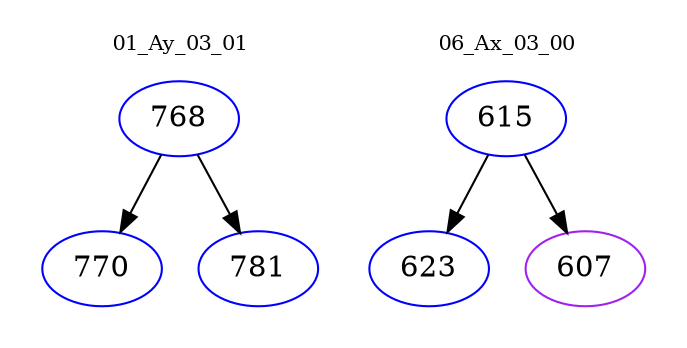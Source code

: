 digraph{
subgraph cluster_0 {
color = white
label = "01_Ay_03_01";
fontsize=10;
T0_768 [label="768", color="blue"]
T0_768 -> T0_770 [color="black"]
T0_770 [label="770", color="blue"]
T0_768 -> T0_781 [color="black"]
T0_781 [label="781", color="blue"]
}
subgraph cluster_1 {
color = white
label = "06_Ax_03_00";
fontsize=10;
T1_615 [label="615", color="blue"]
T1_615 -> T1_623 [color="black"]
T1_623 [label="623", color="blue"]
T1_615 -> T1_607 [color="black"]
T1_607 [label="607", color="purple"]
}
}
